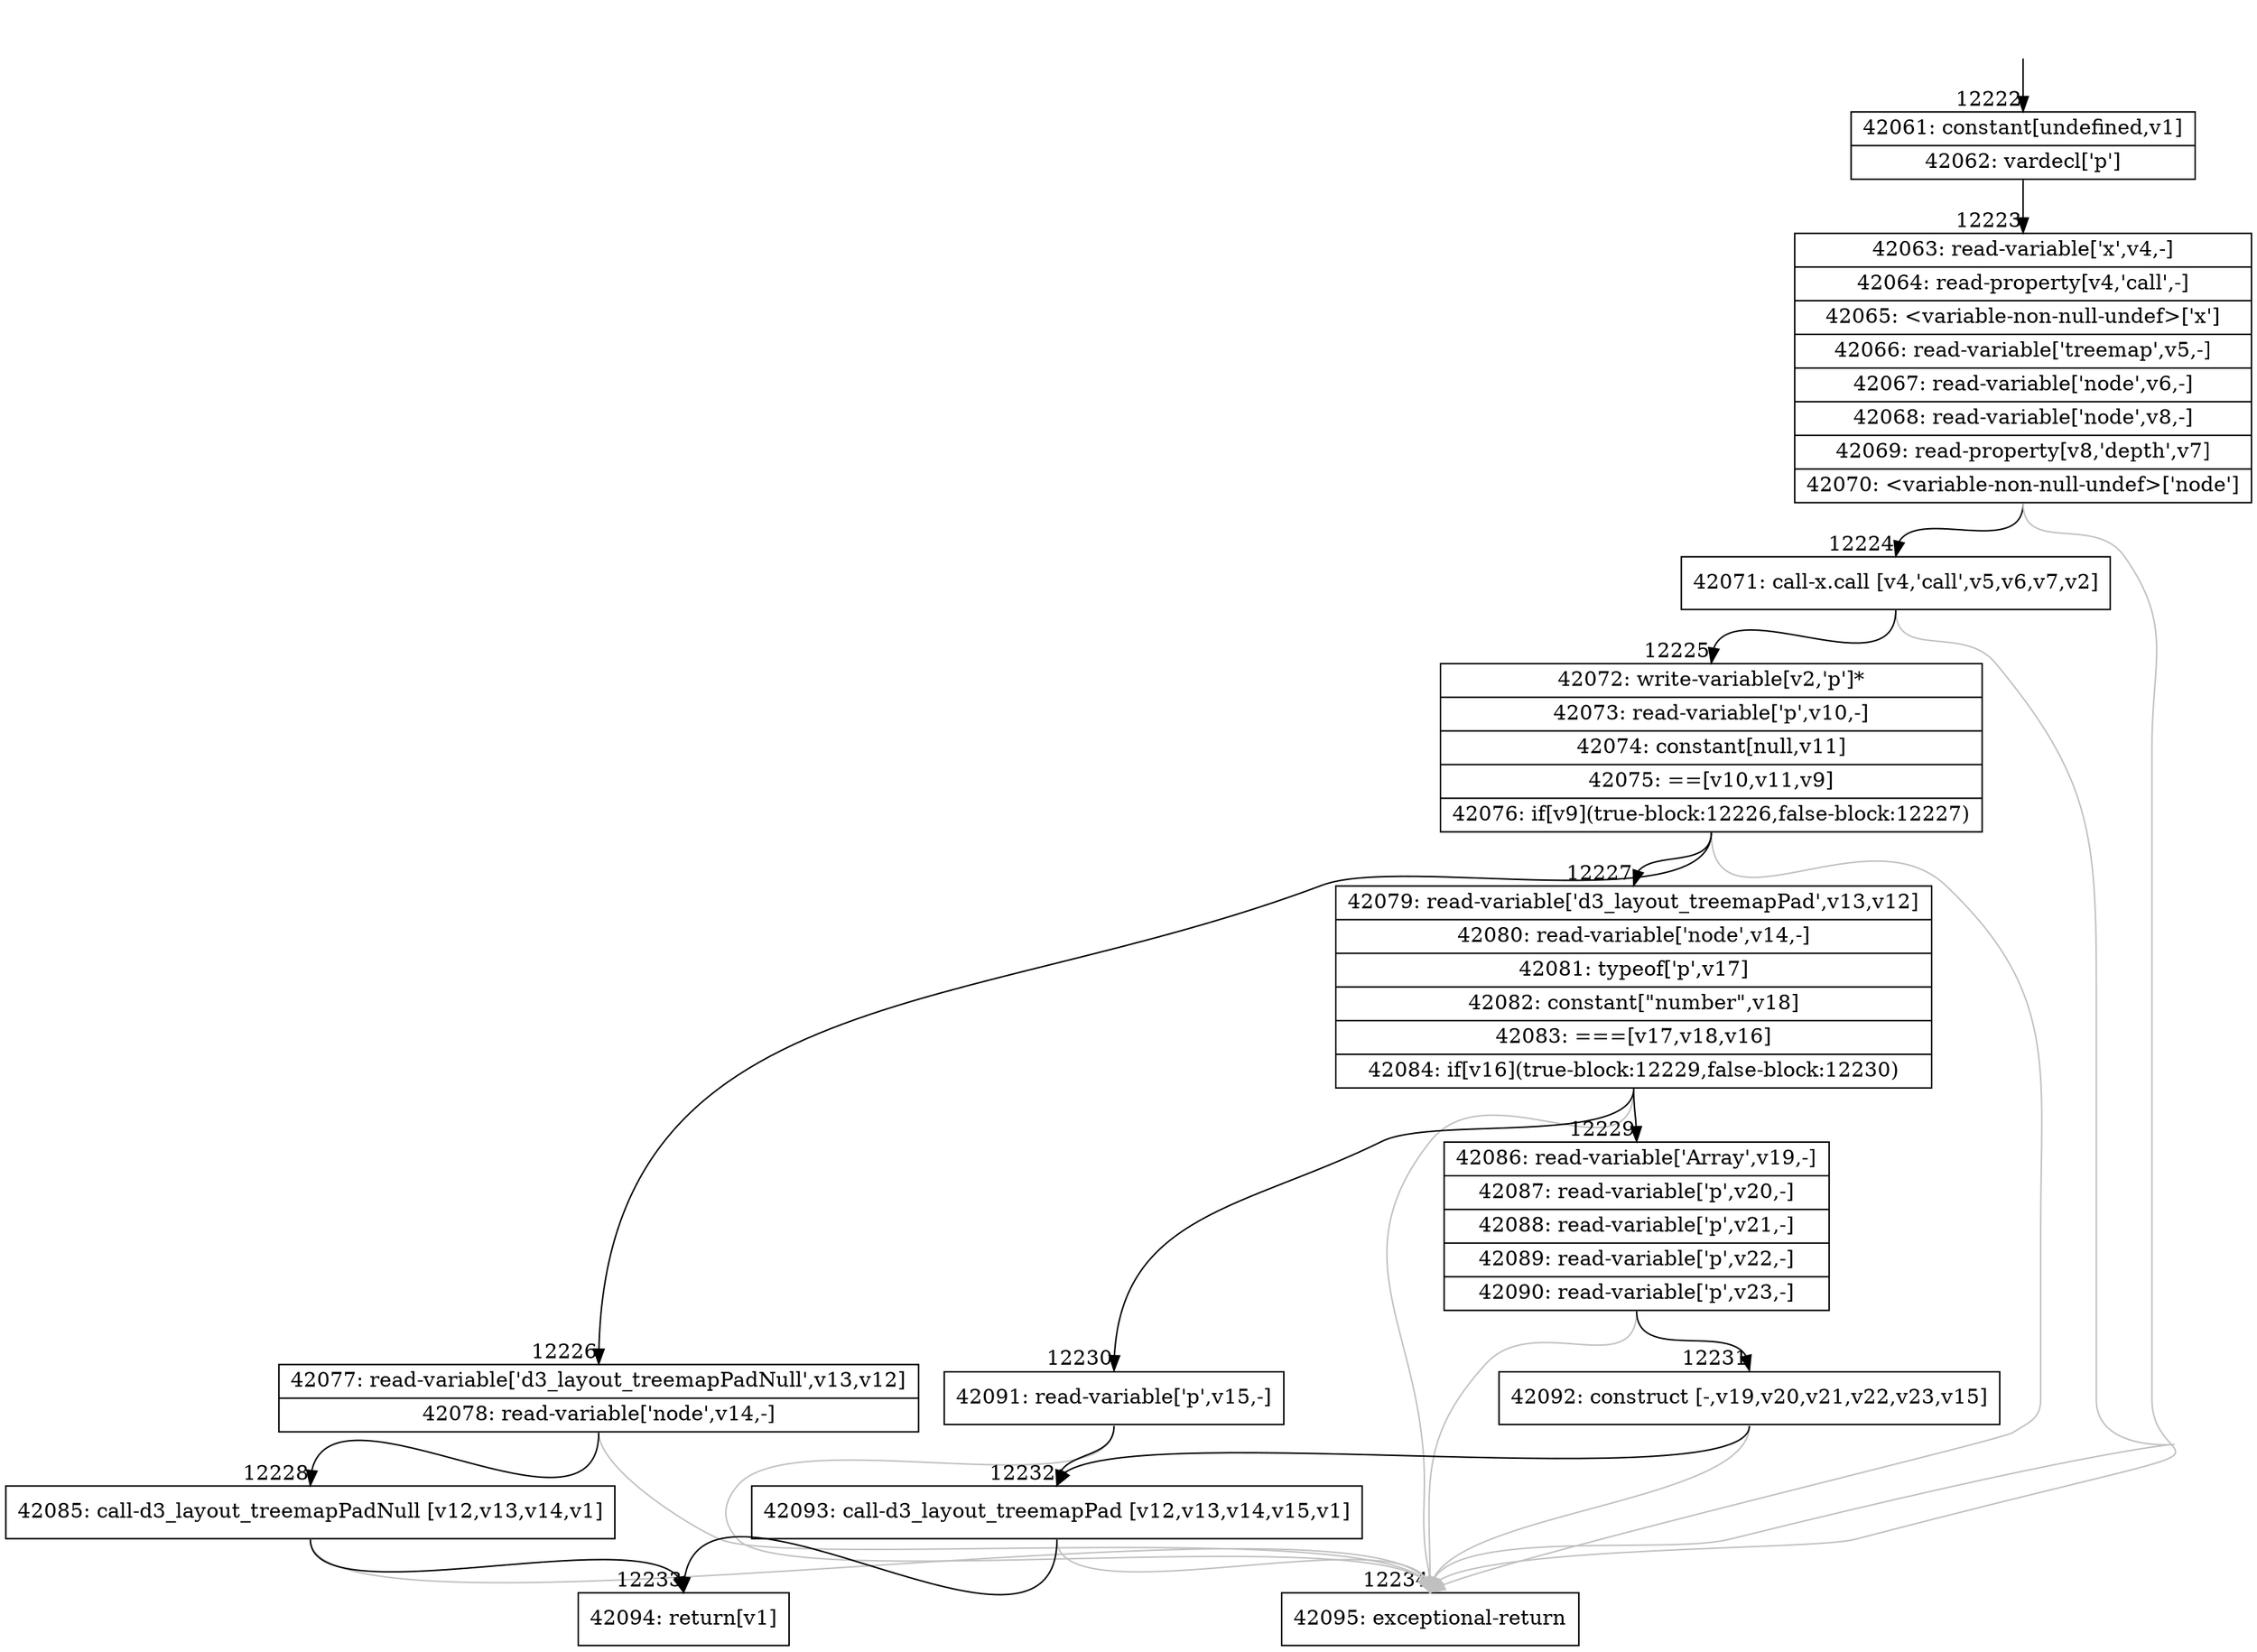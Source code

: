 digraph {
rankdir="TD"
BB_entry1124[shape=none,label=""];
BB_entry1124 -> BB12222 [tailport=s, headport=n, headlabel="    12222"]
BB12222 [shape=record label="{42061: constant[undefined,v1]|42062: vardecl['p']}" ] 
BB12222 -> BB12223 [tailport=s, headport=n, headlabel="      12223"]
BB12223 [shape=record label="{42063: read-variable['x',v4,-]|42064: read-property[v4,'call',-]|42065: \<variable-non-null-undef\>['x']|42066: read-variable['treemap',v5,-]|42067: read-variable['node',v6,-]|42068: read-variable['node',v8,-]|42069: read-property[v8,'depth',v7]|42070: \<variable-non-null-undef\>['node']}" ] 
BB12223 -> BB12224 [tailport=s, headport=n, headlabel="      12224"]
BB12223 -> BB12234 [tailport=s, headport=n, color=gray, headlabel="      12234"]
BB12224 [shape=record label="{42071: call-x.call [v4,'call',v5,v6,v7,v2]}" ] 
BB12224 -> BB12225 [tailport=s, headport=n, headlabel="      12225"]
BB12224 -> BB12234 [tailport=s, headport=n, color=gray]
BB12225 [shape=record label="{42072: write-variable[v2,'p']*|42073: read-variable['p',v10,-]|42074: constant[null,v11]|42075: ==[v10,v11,v9]|42076: if[v9](true-block:12226,false-block:12227)}" ] 
BB12225 -> BB12226 [tailport=s, headport=n, headlabel="      12226"]
BB12225 -> BB12227 [tailport=s, headport=n, headlabel="      12227"]
BB12225 -> BB12234 [tailport=s, headport=n, color=gray]
BB12226 [shape=record label="{42077: read-variable['d3_layout_treemapPadNull',v13,v12]|42078: read-variable['node',v14,-]}" ] 
BB12226 -> BB12228 [tailport=s, headport=n, headlabel="      12228"]
BB12226 -> BB12234 [tailport=s, headport=n, color=gray]
BB12227 [shape=record label="{42079: read-variable['d3_layout_treemapPad',v13,v12]|42080: read-variable['node',v14,-]|42081: typeof['p',v17]|42082: constant[\"number\",v18]|42083: ===[v17,v18,v16]|42084: if[v16](true-block:12229,false-block:12230)}" ] 
BB12227 -> BB12229 [tailport=s, headport=n, headlabel="      12229"]
BB12227 -> BB12230 [tailport=s, headport=n, headlabel="      12230"]
BB12227 -> BB12234 [tailport=s, headport=n, color=gray]
BB12228 [shape=record label="{42085: call-d3_layout_treemapPadNull [v12,v13,v14,v1]}" ] 
BB12228 -> BB12233 [tailport=s, headport=n, headlabel="      12233"]
BB12228 -> BB12234 [tailport=s, headport=n, color=gray]
BB12229 [shape=record label="{42086: read-variable['Array',v19,-]|42087: read-variable['p',v20,-]|42088: read-variable['p',v21,-]|42089: read-variable['p',v22,-]|42090: read-variable['p',v23,-]}" ] 
BB12229 -> BB12231 [tailport=s, headport=n, headlabel="      12231"]
BB12229 -> BB12234 [tailport=s, headport=n, color=gray]
BB12230 [shape=record label="{42091: read-variable['p',v15,-]}" ] 
BB12230 -> BB12232 [tailport=s, headport=n, headlabel="      12232"]
BB12230 -> BB12234 [tailport=s, headport=n, color=gray]
BB12231 [shape=record label="{42092: construct [-,v19,v20,v21,v22,v23,v15]}" ] 
BB12231 -> BB12232 [tailport=s, headport=n]
BB12231 -> BB12234 [tailport=s, headport=n, color=gray]
BB12232 [shape=record label="{42093: call-d3_layout_treemapPad [v12,v13,v14,v15,v1]}" ] 
BB12232 -> BB12233 [tailport=s, headport=n]
BB12232 -> BB12234 [tailport=s, headport=n, color=gray]
BB12233 [shape=record label="{42094: return[v1]}" ] 
BB12234 [shape=record label="{42095: exceptional-return}" ] 
//#$~ 7337
}
